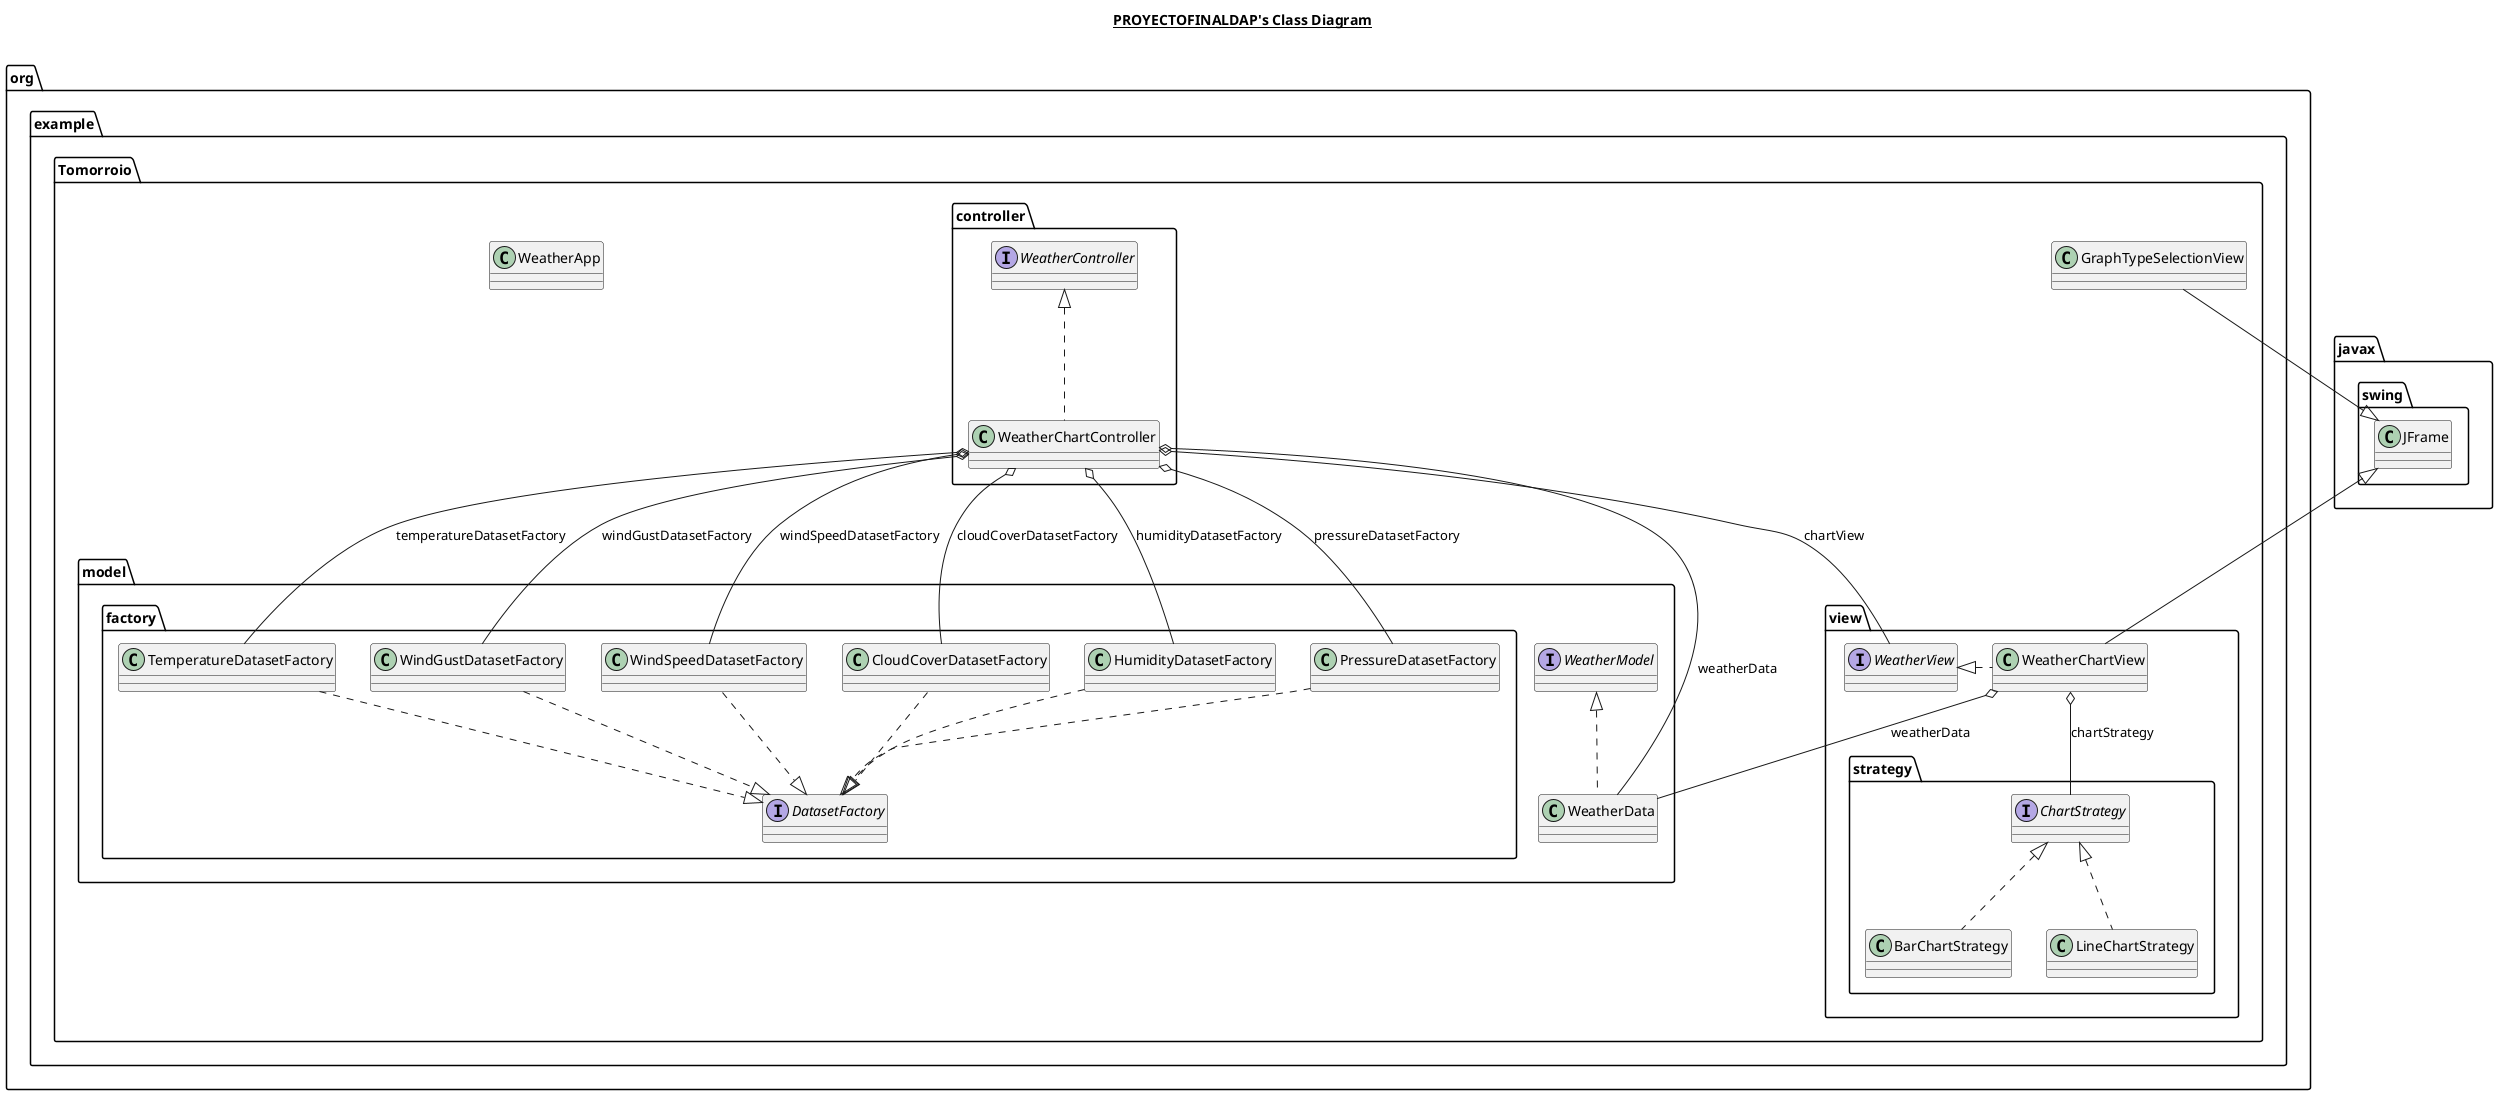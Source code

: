 @startuml

title __PROYECTOFINALDAP's Class Diagram__\n

  namespace org.example.Tomorroio {
    class org.example.Tomorroio.GraphTypeSelectionView {
    }
  }
  

  namespace org.example.Tomorroio {
    class org.example.Tomorroio.WeatherApp {
    }
  }
  

  namespace org.example.Tomorroio {
    namespace controller {
      class org.example.Tomorroio.controller.WeatherChartController {
      }
    }
  }
  

  namespace org.example.Tomorroio {
    namespace controller {
      interface org.example.Tomorroio.controller.WeatherController {
      }
    }
  }
  

  namespace org.example.Tomorroio {
    namespace model {
      class org.example.Tomorroio.model.WeatherData {
      }
    }
  }
  

  namespace org.example.Tomorroio {
    namespace model {
      interface org.example.Tomorroio.model.WeatherModel {
      }
    }
  }
  

  namespace org.example.Tomorroio {
    namespace model {
      namespace factory {
        class org.example.Tomorroio.model.factory.CloudCoverDatasetFactory {
        }
      }
    }
  }
  

  namespace org.example.Tomorroio {
    namespace model {
      namespace factory {
        interface org.example.Tomorroio.model.factory.DatasetFactory {
        }
      }
    }
  }
  

  namespace org.example.Tomorroio {
    namespace model {
      namespace factory {
        class org.example.Tomorroio.model.factory.HumidityDatasetFactory {
        }
      }
    }
  }
  

  namespace org.example.Tomorroio {
    namespace model {
      namespace factory {
        class org.example.Tomorroio.model.factory.PressureDatasetFactory {
        }
      }
    }
  }
  

  namespace org.example.Tomorroio {
    namespace model {
      namespace factory {
        class org.example.Tomorroio.model.factory.TemperatureDatasetFactory {
        }
      }
    }
  }
  

  namespace org.example.Tomorroio {
    namespace model {
      namespace factory {
        class org.example.Tomorroio.model.factory.WindGustDatasetFactory {
        }
      }
    }
  }
  

  namespace org.example.Tomorroio {
    namespace model {
      namespace factory {
        class org.example.Tomorroio.model.factory.WindSpeedDatasetFactory {
        }
      }
    }
  }
  

  namespace org.example.Tomorroio {
    namespace view {
      class org.example.Tomorroio.view.WeatherChartView {
      }
    }
  }
  

  namespace org.example.Tomorroio {
    namespace view {
      interface org.example.Tomorroio.view.WeatherView {
      }
    }
  }
  

  namespace org.example.Tomorroio {
    namespace view {
      namespace strategy {
        class org.example.Tomorroio.view.strategy.BarChartStrategy {
        }
      }
    }
  }
  

  namespace org.example.Tomorroio {
    namespace view {
      namespace strategy {
        interface org.example.Tomorroio.view.strategy.ChartStrategy {
        }
      }
    }
  }
  

  namespace org.example.Tomorroio {
    namespace view {
      namespace strategy {
        class org.example.Tomorroio.view.strategy.LineChartStrategy {
        }
      }
    }
  }
  

  org.example.Tomorroio.GraphTypeSelectionView -right-|> javax.swing.JFrame
  org.example.Tomorroio.controller.WeatherChartController .up.|> org.example.Tomorroio.controller.WeatherController
  org.example.Tomorroio.controller.WeatherChartController o-- org.example.Tomorroio.view.WeatherView : chartView
  org.example.Tomorroio.controller.WeatherChartController o-- org.example.Tomorroio.model.factory.CloudCoverDatasetFactory : cloudCoverDatasetFactory
  org.example.Tomorroio.controller.WeatherChartController o-- org.example.Tomorroio.model.factory.HumidityDatasetFactory : humidityDatasetFactory
  org.example.Tomorroio.controller.WeatherChartController o-- org.example.Tomorroio.model.factory.PressureDatasetFactory : pressureDatasetFactory
  org.example.Tomorroio.controller.WeatherChartController o-- org.example.Tomorroio.model.factory.TemperatureDatasetFactory : temperatureDatasetFactory
  org.example.Tomorroio.controller.WeatherChartController o-- org.example.Tomorroio.model.WeatherData : weatherData
  org.example.Tomorroio.controller.WeatherChartController o-- org.example.Tomorroio.model.factory.WindGustDatasetFactory : windGustDatasetFactory
  org.example.Tomorroio.controller.WeatherChartController o-- org.example.Tomorroio.model.factory.WindSpeedDatasetFactory : windSpeedDatasetFactory
  org.example.Tomorroio.model.WeatherData .up.|> org.example.Tomorroio.model.WeatherModel
  org.example.Tomorroio.model.factory.CloudCoverDatasetFactory .down.|> org.example.Tomorroio.model.factory.DatasetFactory
  org.example.Tomorroio.model.factory.HumidityDatasetFactory .down.|> org.example.Tomorroio.model.factory.DatasetFactory
  org.example.Tomorroio.model.factory.PressureDatasetFactory .down.|> org.example.Tomorroio.model.factory.DatasetFactory
  org.example.Tomorroio.model.factory.TemperatureDatasetFactory .down.|> org.example.Tomorroio.model.factory.DatasetFactory
  org.example.Tomorroio.model.factory.WindGustDatasetFactory .down.|> org.example.Tomorroio.model.factory.DatasetFactory
  org.example.Tomorroio.model.factory.WindSpeedDatasetFactory .down.|> org.example.Tomorroio.model.factory.DatasetFactory
  org.example.Tomorroio.view.WeatherChartView .left.|> org.example.Tomorroio.view.WeatherView
  org.example.Tomorroio.view.WeatherChartView -up-|> javax.swing.JFrame
  org.example.Tomorroio.view.WeatherChartView o-- org.example.Tomorroio.view.strategy.ChartStrategy : chartStrategy
  org.example.Tomorroio.view.WeatherChartView o-- org.example.Tomorroio.model.WeatherData : weatherData
  org.example.Tomorroio.view.strategy.BarChartStrategy .up.|> org.example.Tomorroio.view.strategy.ChartStrategy
  org.example.Tomorroio.view.strategy.LineChartStrategy .up.|> org.example.Tomorroio.view.strategy.ChartStrategy

@enduml
